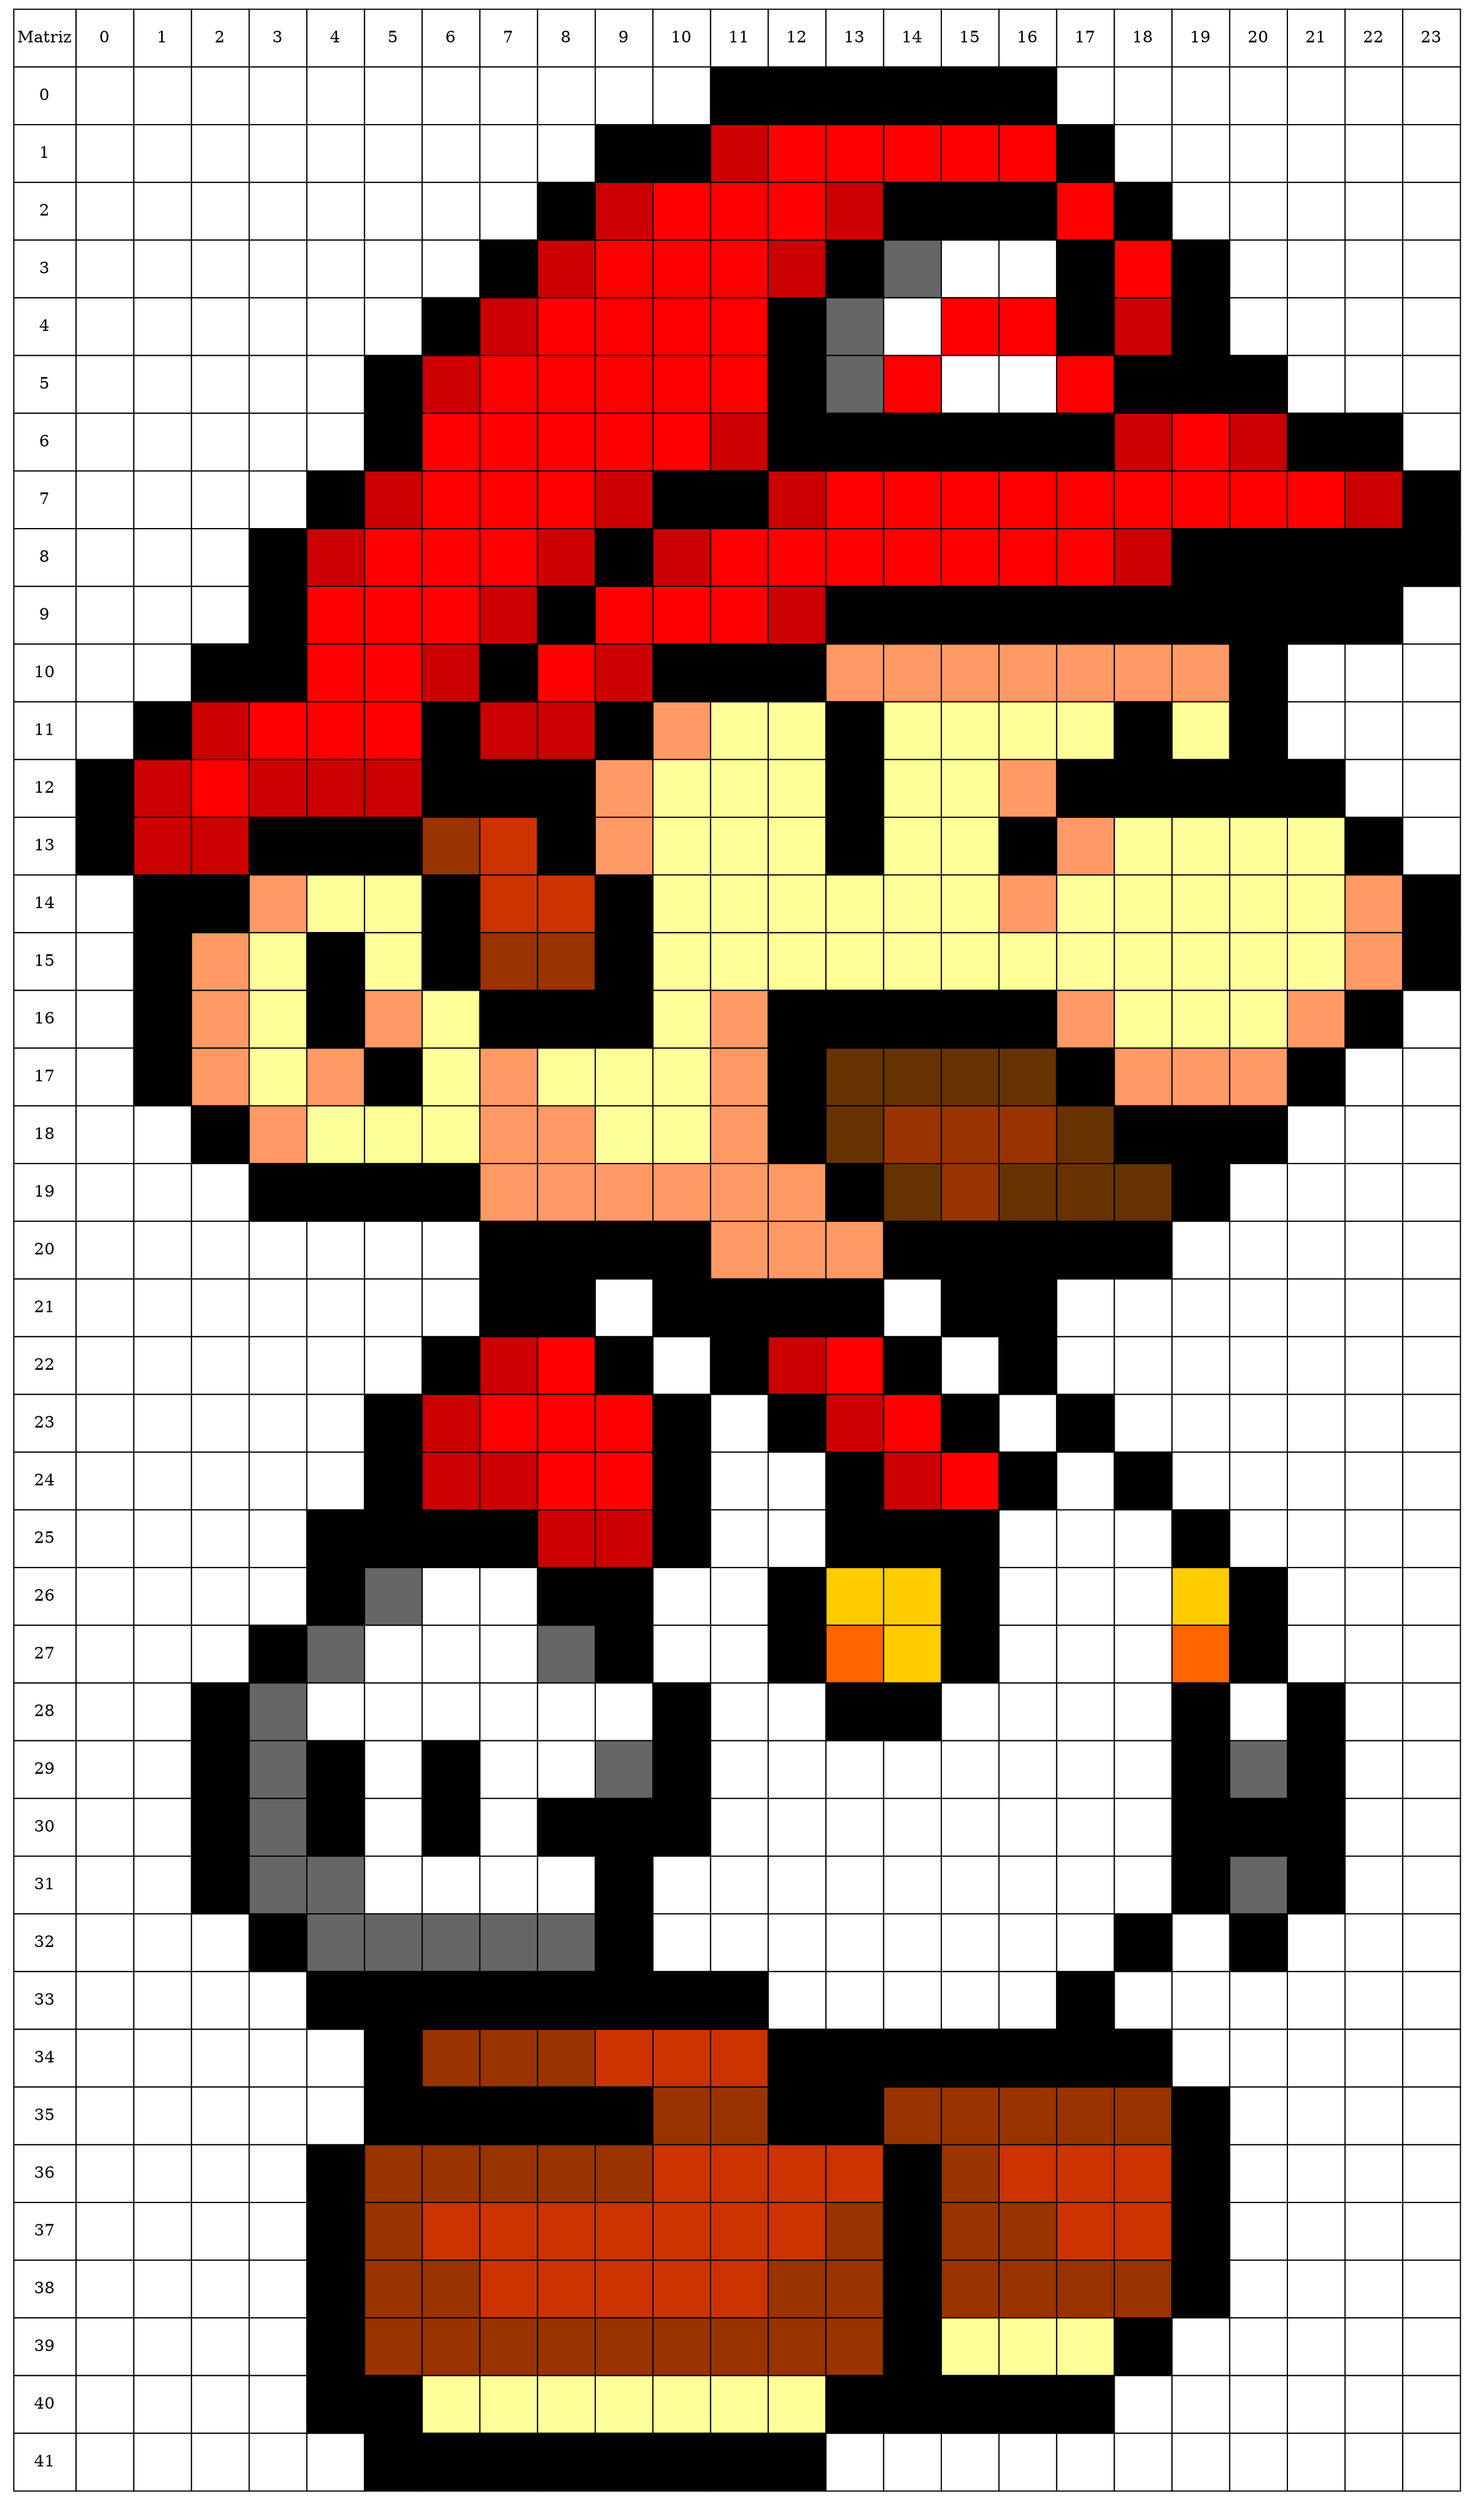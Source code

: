 digraph Lienzo{
 tabla[
 shape=plaintext
 label=<
 <table border='0' cellborder='1' cellspacing='0' color='black'>
   <tr>
       <td width="50" height="50" bgcolor="#FFFFFF">Matriz</td>
        <td width="50" height="50" bgcolor="#FFFFFF">0</td>
        <td width="50" height="50" bgcolor="#FFFFFF">1</td>
        <td width="50" height="50" bgcolor="#FFFFFF">2</td>
        <td width="50" height="50" bgcolor="#FFFFFF">3</td>
        <td width="50" height="50" bgcolor="#FFFFFF">4</td>
        <td width="50" height="50" bgcolor="#FFFFFF">5</td>
        <td width="50" height="50" bgcolor="#FFFFFF">6</td>
        <td width="50" height="50" bgcolor="#FFFFFF">7</td>
        <td width="50" height="50" bgcolor="#FFFFFF">8</td>
        <td width="50" height="50" bgcolor="#FFFFFF">9</td>
        <td width="50" height="50" bgcolor="#FFFFFF">10</td>
        <td width="50" height="50" bgcolor="#FFFFFF">11</td>
        <td width="50" height="50" bgcolor="#FFFFFF">12</td>
        <td width="50" height="50" bgcolor="#FFFFFF">13</td>
        <td width="50" height="50" bgcolor="#FFFFFF">14</td>
        <td width="50" height="50" bgcolor="#FFFFFF">15</td>
        <td width="50" height="50" bgcolor="#FFFFFF">16</td>
        <td width="50" height="50" bgcolor="#FFFFFF">17</td>
        <td width="50" height="50" bgcolor="#FFFFFF">18</td>
        <td width="50" height="50" bgcolor="#FFFFFF">19</td>
        <td width="50" height="50" bgcolor="#FFFFFF">20</td>
        <td width="50" height="50" bgcolor="#FFFFFF">21</td>
        <td width="50" height="50" bgcolor="#FFFFFF">22</td>
        <td width="50" height="50" bgcolor="#FFFFFF">23</td>
   </tr>
   <tr>
        <td width="50" height="50" bgcolor="#FFFFFF">0</td>
        <td width="50" height="50" bgcolor="#FFFFFF"></td>
        <td width="50" height="50" bgcolor="#FFFFFF"></td>
        <td width="50" height="50" bgcolor="#FFFFFF"></td>
        <td width="50" height="50" bgcolor="#FFFFFF"></td>
        <td width="50" height="50" bgcolor="#FFFFFF"></td>
        <td width="50" height="50" bgcolor="#FFFFFF"></td>
        <td width="50" height="50" bgcolor="#FFFFFF"></td>
        <td width="50" height="50" bgcolor="#FFFFFF"></td>
        <td width="50" height="50" bgcolor="#FFFFFF"></td>
        <td width="50" height="50" bgcolor="#FFFFFF"></td>
        <td width="50" height="50" bgcolor="#FFFFFF"></td>
       <td width="50" height="50" bgcolor="#000000"></td>
       <td width="50" height="50" bgcolor="#000000"></td>
       <td width="50" height="50" bgcolor="#000000"></td>
       <td width="50" height="50" bgcolor="#000000"></td>
       <td width="50" height="50" bgcolor="#000000"></td>
       <td width="50" height="50" bgcolor="#000000"></td>
        <td width="50" height="50" bgcolor="#FFFFFF"></td>
        <td width="50" height="50" bgcolor="#FFFFFF"></td>
        <td width="50" height="50" bgcolor="#FFFFFF"></td>
        <td width="50" height="50" bgcolor="#FFFFFF"></td>
        <td width="50" height="50" bgcolor="#FFFFFF"></td>
        <td width="50" height="50" bgcolor="#FFFFFF"></td>
        <td width="50" height="50" bgcolor="#FFFFFF"></td>
   </tr>
   <tr>
        <td width="50" height="50" bgcolor="#FFFFFF">1</td>
        <td width="50" height="50" bgcolor="#FFFFFF"></td>
        <td width="50" height="50" bgcolor="#FFFFFF"></td>
        <td width="50" height="50" bgcolor="#FFFFFF"></td>
        <td width="50" height="50" bgcolor="#FFFFFF"></td>
        <td width="50" height="50" bgcolor="#FFFFFF"></td>
        <td width="50" height="50" bgcolor="#FFFFFF"></td>
        <td width="50" height="50" bgcolor="#FFFFFF"></td>
        <td width="50" height="50" bgcolor="#FFFFFF"></td>
        <td width="50" height="50" bgcolor="#FFFFFF"></td>
       <td width="50" height="50" bgcolor="#000000"></td>
       <td width="50" height="50" bgcolor="#000000"></td>
       <td width="50" height="50" bgcolor="#CC0000"></td>
       <td width="50" height="50" bgcolor="#FF0000"></td>
       <td width="50" height="50" bgcolor="#FF0000"></td>
       <td width="50" height="50" bgcolor="#FF0000"></td>
       <td width="50" height="50" bgcolor="#FF0000"></td>
       <td width="50" height="50" bgcolor="#FF0000"></td>
       <td width="50" height="50" bgcolor="#000000"></td>
        <td width="50" height="50" bgcolor="#FFFFFF"></td>
        <td width="50" height="50" bgcolor="#FFFFFF"></td>
        <td width="50" height="50" bgcolor="#FFFFFF"></td>
        <td width="50" height="50" bgcolor="#FFFFFF"></td>
        <td width="50" height="50" bgcolor="#FFFFFF"></td>
        <td width="50" height="50" bgcolor="#FFFFFF"></td>
   </tr>
   <tr>
        <td width="50" height="50" bgcolor="#FFFFFF">2</td>
        <td width="50" height="50" bgcolor="#FFFFFF"></td>
        <td width="50" height="50" bgcolor="#FFFFFF"></td>
        <td width="50" height="50" bgcolor="#FFFFFF"></td>
        <td width="50" height="50" bgcolor="#FFFFFF"></td>
        <td width="50" height="50" bgcolor="#FFFFFF"></td>
        <td width="50" height="50" bgcolor="#FFFFFF"></td>
        <td width="50" height="50" bgcolor="#FFFFFF"></td>
        <td width="50" height="50" bgcolor="#FFFFFF"></td>
       <td width="50" height="50" bgcolor="#000000"></td>
       <td width="50" height="50" bgcolor="#CC0000"></td>
       <td width="50" height="50" bgcolor="#FF0000"></td>
       <td width="50" height="50" bgcolor="#FF0000"></td>
       <td width="50" height="50" bgcolor="#FF0000"></td>
       <td width="50" height="50" bgcolor="#CC0000"></td>
       <td width="50" height="50" bgcolor="#000000"></td>
       <td width="50" height="50" bgcolor="#000000"></td>
       <td width="50" height="50" bgcolor="#000000"></td>
       <td width="50" height="50" bgcolor="#FF0000"></td>
       <td width="50" height="50" bgcolor="#000000"></td>
        <td width="50" height="50" bgcolor="#FFFFFF"></td>
        <td width="50" height="50" bgcolor="#FFFFFF"></td>
        <td width="50" height="50" bgcolor="#FFFFFF"></td>
        <td width="50" height="50" bgcolor="#FFFFFF"></td>
        <td width="50" height="50" bgcolor="#FFFFFF"></td>
   </tr>
   <tr>
        <td width="50" height="50" bgcolor="#FFFFFF">3</td>
        <td width="50" height="50" bgcolor="#FFFFFF"></td>
        <td width="50" height="50" bgcolor="#FFFFFF"></td>
        <td width="50" height="50" bgcolor="#FFFFFF"></td>
        <td width="50" height="50" bgcolor="#FFFFFF"></td>
        <td width="50" height="50" bgcolor="#FFFFFF"></td>
        <td width="50" height="50" bgcolor="#FFFFFF"></td>
        <td width="50" height="50" bgcolor="#FFFFFF"></td>
       <td width="50" height="50" bgcolor="#000000"></td>
       <td width="50" height="50" bgcolor="#CC0000"></td>
       <td width="50" height="50" bgcolor="#FF0000"></td>
       <td width="50" height="50" bgcolor="#FF0000"></td>
       <td width="50" height="50" bgcolor="#FF0000"></td>
       <td width="50" height="50" bgcolor="#CC0000"></td>
       <td width="50" height="50" bgcolor="#000000"></td>
       <td width="50" height="50" bgcolor="#666666"></td>
        <td width="50" height="50" bgcolor="#FFFFFF"></td>
        <td width="50" height="50" bgcolor="#FFFFFF"></td>
       <td width="50" height="50" bgcolor="#000000"></td>
       <td width="50" height="50" bgcolor="#FF0000"></td>
       <td width="50" height="50" bgcolor="#000000"></td>
        <td width="50" height="50" bgcolor="#FFFFFF"></td>
        <td width="50" height="50" bgcolor="#FFFFFF"></td>
        <td width="50" height="50" bgcolor="#FFFFFF"></td>
        <td width="50" height="50" bgcolor="#FFFFFF"></td>
   </tr>
   <tr>
        <td width="50" height="50" bgcolor="#FFFFFF">4</td>
        <td width="50" height="50" bgcolor="#FFFFFF"></td>
        <td width="50" height="50" bgcolor="#FFFFFF"></td>
        <td width="50" height="50" bgcolor="#FFFFFF"></td>
        <td width="50" height="50" bgcolor="#FFFFFF"></td>
        <td width="50" height="50" bgcolor="#FFFFFF"></td>
        <td width="50" height="50" bgcolor="#FFFFFF"></td>
       <td width="50" height="50" bgcolor="#000000"></td>
       <td width="50" height="50" bgcolor="#CC0000"></td>
       <td width="50" height="50" bgcolor="#FF0000"></td>
       <td width="50" height="50" bgcolor="#FF0000"></td>
       <td width="50" height="50" bgcolor="#FF0000"></td>
       <td width="50" height="50" bgcolor="#FF0000"></td>
       <td width="50" height="50" bgcolor="#000000"></td>
       <td width="50" height="50" bgcolor="#666666"></td>
        <td width="50" height="50" bgcolor="#FFFFFF"></td>
       <td width="50" height="50" bgcolor="#FF0000"></td>
       <td width="50" height="50" bgcolor="#FF0000"></td>
       <td width="50" height="50" bgcolor="#000000"></td>
       <td width="50" height="50" bgcolor="#CC0000"></td>
       <td width="50" height="50" bgcolor="#000000"></td>
        <td width="50" height="50" bgcolor="#FFFFFF"></td>
        <td width="50" height="50" bgcolor="#FFFFFF"></td>
        <td width="50" height="50" bgcolor="#FFFFFF"></td>
        <td width="50" height="50" bgcolor="#FFFFFF"></td>
   </tr>
   <tr>
        <td width="50" height="50" bgcolor="#FFFFFF">5</td>
        <td width="50" height="50" bgcolor="#FFFFFF"></td>
        <td width="50" height="50" bgcolor="#FFFFFF"></td>
        <td width="50" height="50" bgcolor="#FFFFFF"></td>
        <td width="50" height="50" bgcolor="#FFFFFF"></td>
        <td width="50" height="50" bgcolor="#FFFFFF"></td>
       <td width="50" height="50" bgcolor="#000000"></td>
       <td width="50" height="50" bgcolor="#CC0000"></td>
       <td width="50" height="50" bgcolor="#FF0000"></td>
       <td width="50" height="50" bgcolor="#FF0000"></td>
       <td width="50" height="50" bgcolor="#FF0000"></td>
       <td width="50" height="50" bgcolor="#FF0000"></td>
       <td width="50" height="50" bgcolor="#FF0000"></td>
       <td width="50" height="50" bgcolor="#000000"></td>
       <td width="50" height="50" bgcolor="#666666"></td>
       <td width="50" height="50" bgcolor="#FF0000"></td>
        <td width="50" height="50" bgcolor="#FFFFFF"></td>
        <td width="50" height="50" bgcolor="#FFFFFF"></td>
       <td width="50" height="50" bgcolor="#FF0000"></td>
       <td width="50" height="50" bgcolor="#000000"></td>
       <td width="50" height="50" bgcolor="#000000"></td>
       <td width="50" height="50" bgcolor="#000000"></td>
        <td width="50" height="50" bgcolor="#FFFFFF"></td>
        <td width="50" height="50" bgcolor="#FFFFFF"></td>
        <td width="50" height="50" bgcolor="#FFFFFF"></td>
   </tr>
   <tr>
        <td width="50" height="50" bgcolor="#FFFFFF">6</td>
        <td width="50" height="50" bgcolor="#FFFFFF"></td>
        <td width="50" height="50" bgcolor="#FFFFFF"></td>
        <td width="50" height="50" bgcolor="#FFFFFF"></td>
        <td width="50" height="50" bgcolor="#FFFFFF"></td>
        <td width="50" height="50" bgcolor="#FFFFFF"></td>
       <td width="50" height="50" bgcolor="#000000"></td>
       <td width="50" height="50" bgcolor="#FF0000"></td>
       <td width="50" height="50" bgcolor="#FF0000"></td>
       <td width="50" height="50" bgcolor="#FF0000"></td>
       <td width="50" height="50" bgcolor="#FF0000"></td>
       <td width="50" height="50" bgcolor="#FF0000"></td>
       <td width="50" height="50" bgcolor="#CC0000"></td>
       <td width="50" height="50" bgcolor="#000000"></td>
       <td width="50" height="50" bgcolor="#000000"></td>
       <td width="50" height="50" bgcolor="#000000"></td>
       <td width="50" height="50" bgcolor="#000000"></td>
       <td width="50" height="50" bgcolor="#000000"></td>
       <td width="50" height="50" bgcolor="#000000"></td>
       <td width="50" height="50" bgcolor="#CC0000"></td>
       <td width="50" height="50" bgcolor="#FF0000"></td>
       <td width="50" height="50" bgcolor="#CC0000"></td>
       <td width="50" height="50" bgcolor="#000000"></td>
       <td width="50" height="50" bgcolor="#000000"></td>
        <td width="50" height="50" bgcolor="#FFFFFF"></td>
   </tr>
   <tr>
        <td width="50" height="50" bgcolor="#FFFFFF">7</td>
        <td width="50" height="50" bgcolor="#FFFFFF"></td>
        <td width="50" height="50" bgcolor="#FFFFFF"></td>
        <td width="50" height="50" bgcolor="#FFFFFF"></td>
        <td width="50" height="50" bgcolor="#FFFFFF"></td>
       <td width="50" height="50" bgcolor="#000000"></td>
       <td width="50" height="50" bgcolor="#CC0000"></td>
       <td width="50" height="50" bgcolor="#FF0000"></td>
       <td width="50" height="50" bgcolor="#FF0000"></td>
       <td width="50" height="50" bgcolor="#FF0000"></td>
       <td width="50" height="50" bgcolor="#CC0000"></td>
       <td width="50" height="50" bgcolor="#000000"></td>
       <td width="50" height="50" bgcolor="#000000"></td>
       <td width="50" height="50" bgcolor="#CC0000"></td>
       <td width="50" height="50" bgcolor="#FF0000"></td>
       <td width="50" height="50" bgcolor="#FF0000"></td>
       <td width="50" height="50" bgcolor="#FF0000"></td>
       <td width="50" height="50" bgcolor="#FF0000"></td>
       <td width="50" height="50" bgcolor="#FF0000"></td>
       <td width="50" height="50" bgcolor="#FF0000"></td>
       <td width="50" height="50" bgcolor="#FF0000"></td>
       <td width="50" height="50" bgcolor="#FF0000"></td>
       <td width="50" height="50" bgcolor="#FF0000"></td>
       <td width="50" height="50" bgcolor="#CC0000"></td>
       <td width="50" height="50" bgcolor="#000000"></td>
   </tr>
   <tr>
        <td width="50" height="50" bgcolor="#FFFFFF">8</td>
        <td width="50" height="50" bgcolor="#FFFFFF"></td>
        <td width="50" height="50" bgcolor="#FFFFFF"></td>
        <td width="50" height="50" bgcolor="#FFFFFF"></td>
       <td width="50" height="50" bgcolor="#000000"></td>
       <td width="50" height="50" bgcolor="#CC0000"></td>
       <td width="50" height="50" bgcolor="#FF0000"></td>
       <td width="50" height="50" bgcolor="#FF0000"></td>
       <td width="50" height="50" bgcolor="#FF0000"></td>
       <td width="50" height="50" bgcolor="#CC0000"></td>
       <td width="50" height="50" bgcolor="#000000"></td>
       <td width="50" height="50" bgcolor="#CC0000"></td>
       <td width="50" height="50" bgcolor="#FF0000"></td>
       <td width="50" height="50" bgcolor="#FF0000"></td>
       <td width="50" height="50" bgcolor="#FF0000"></td>
       <td width="50" height="50" bgcolor="#FF0000"></td>
       <td width="50" height="50" bgcolor="#FF0000"></td>
       <td width="50" height="50" bgcolor="#FF0000"></td>
       <td width="50" height="50" bgcolor="#FF0000"></td>
       <td width="50" height="50" bgcolor="#CC0000"></td>
       <td width="50" height="50" bgcolor="#000000"></td>
       <td width="50" height="50" bgcolor="#000000"></td>
       <td width="50" height="50" bgcolor="#000000"></td>
       <td width="50" height="50" bgcolor="#000000"></td>
       <td width="50" height="50" bgcolor="#000000"></td>
   </tr>
   <tr>
        <td width="50" height="50" bgcolor="#FFFFFF">9</td>
        <td width="50" height="50" bgcolor="#FFFFFF"></td>
        <td width="50" height="50" bgcolor="#FFFFFF"></td>
        <td width="50" height="50" bgcolor="#FFFFFF"></td>
       <td width="50" height="50" bgcolor="#000000"></td>
       <td width="50" height="50" bgcolor="#FF0000"></td>
       <td width="50" height="50" bgcolor="#FF0000"></td>
       <td width="50" height="50" bgcolor="#FF0000"></td>
       <td width="50" height="50" bgcolor="#CC0000"></td>
       <td width="50" height="50" bgcolor="#000000"></td>
       <td width="50" height="50" bgcolor="#FF0000"></td>
       <td width="50" height="50" bgcolor="#FF0000"></td>
       <td width="50" height="50" bgcolor="#FF0000"></td>
       <td width="50" height="50" bgcolor="#CC0000"></td>
       <td width="50" height="50" bgcolor="#000000"></td>
       <td width="50" height="50" bgcolor="#000000"></td>
       <td width="50" height="50" bgcolor="#000000"></td>
       <td width="50" height="50" bgcolor="#000000"></td>
       <td width="50" height="50" bgcolor="#000000"></td>
       <td width="50" height="50" bgcolor="#000000"></td>
       <td width="50" height="50" bgcolor="#000000"></td>
       <td width="50" height="50" bgcolor="#000000"></td>
       <td width="50" height="50" bgcolor="#000000"></td>
       <td width="50" height="50" bgcolor="#000000"></td>
        <td width="50" height="50" bgcolor="#FFFFFF"></td>
   </tr>
   <tr>
        <td width="50" height="50" bgcolor="#FFFFFF">10</td>
        <td width="50" height="50" bgcolor="#FFFFFF"></td>
        <td width="50" height="50" bgcolor="#FFFFFF"></td>
       <td width="50" height="50" bgcolor="#000000"></td>
       <td width="50" height="50" bgcolor="#000000"></td>
       <td width="50" height="50" bgcolor="#FF0000"></td>
       <td width="50" height="50" bgcolor="#FF0000"></td>
       <td width="50" height="50" bgcolor="#CC0000"></td>
       <td width="50" height="50" bgcolor="#000000"></td>
       <td width="50" height="50" bgcolor="#FF0000"></td>
       <td width="50" height="50" bgcolor="#CC0000"></td>
       <td width="50" height="50" bgcolor="#000000"></td>
       <td width="50" height="50" bgcolor="#000000"></td>
       <td width="50" height="50" bgcolor="#000000"></td>
       <td width="50" height="50" bgcolor="#FF9966"></td>
       <td width="50" height="50" bgcolor="#FF9966"></td>
       <td width="50" height="50" bgcolor="#FF9966"></td>
       <td width="50" height="50" bgcolor="#FF9966"></td>
       <td width="50" height="50" bgcolor="#FF9966"></td>
       <td width="50" height="50" bgcolor="#FF9966"></td>
       <td width="50" height="50" bgcolor="#FF9966"></td>
       <td width="50" height="50" bgcolor="#000000"></td>
        <td width="50" height="50" bgcolor="#FFFFFF"></td>
        <td width="50" height="50" bgcolor="#FFFFFF"></td>
        <td width="50" height="50" bgcolor="#FFFFFF"></td>
   </tr>
   <tr>
        <td width="50" height="50" bgcolor="#FFFFFF">11</td>
        <td width="50" height="50" bgcolor="#FFFFFF"></td>
       <td width="50" height="50" bgcolor="#000000"></td>
       <td width="50" height="50" bgcolor="#CC0000"></td>
       <td width="50" height="50" bgcolor="#FF0000"></td>
       <td width="50" height="50" bgcolor="#FF0000"></td>
       <td width="50" height="50" bgcolor="#FF0000"></td>
       <td width="50" height="50" bgcolor="#000000"></td>
       <td width="50" height="50" bgcolor="#CC0000"></td>
       <td width="50" height="50" bgcolor="#CC0000"></td>
       <td width="50" height="50" bgcolor="#000000"></td>
       <td width="50" height="50" bgcolor="#FF9966"></td>
       <td width="50" height="50" bgcolor="#FFFF99"></td>
       <td width="50" height="50" bgcolor="#FFFF99"></td>
       <td width="50" height="50" bgcolor="#000000"></td>
       <td width="50" height="50" bgcolor="#FFFF99"></td>
       <td width="50" height="50" bgcolor="#FFFF99"></td>
       <td width="50" height="50" bgcolor="#FFFF99"></td>
       <td width="50" height="50" bgcolor="#FFFF99"></td>
       <td width="50" height="50" bgcolor="#000000"></td>
       <td width="50" height="50" bgcolor="#FFFF99"></td>
       <td width="50" height="50" bgcolor="#000000"></td>
        <td width="50" height="50" bgcolor="#FFFFFF"></td>
        <td width="50" height="50" bgcolor="#FFFFFF"></td>
        <td width="50" height="50" bgcolor="#FFFFFF"></td>
   </tr>
   <tr>
        <td width="50" height="50" bgcolor="#FFFFFF">12</td>
       <td width="50" height="50" bgcolor="#000000"></td>
       <td width="50" height="50" bgcolor="#CC0000"></td>
       <td width="50" height="50" bgcolor="#FF0000"></td>
       <td width="50" height="50" bgcolor="#CC0000"></td>
       <td width="50" height="50" bgcolor="#CC0000"></td>
       <td width="50" height="50" bgcolor="#CC0000"></td>
       <td width="50" height="50" bgcolor="#000000"></td>
       <td width="50" height="50" bgcolor="#000000"></td>
       <td width="50" height="50" bgcolor="#000000"></td>
       <td width="50" height="50" bgcolor="#FF9966"></td>
       <td width="50" height="50" bgcolor="#FFFF99"></td>
       <td width="50" height="50" bgcolor="#FFFF99"></td>
       <td width="50" height="50" bgcolor="#FFFF99"></td>
       <td width="50" height="50" bgcolor="#000000"></td>
       <td width="50" height="50" bgcolor="#FFFF99"></td>
       <td width="50" height="50" bgcolor="#FFFF99"></td>
       <td width="50" height="50" bgcolor="#FF9966"></td>
       <td width="50" height="50" bgcolor="#000000"></td>
       <td width="50" height="50" bgcolor="#000000"></td>
       <td width="50" height="50" bgcolor="#000000"></td>
       <td width="50" height="50" bgcolor="#000000"></td>
       <td width="50" height="50" bgcolor="#000000"></td>
        <td width="50" height="50" bgcolor="#FFFFFF"></td>
        <td width="50" height="50" bgcolor="#FFFFFF"></td>
   </tr>
   <tr>
        <td width="50" height="50" bgcolor="#FFFFFF">13</td>
       <td width="50" height="50" bgcolor="#000000"></td>
       <td width="50" height="50" bgcolor="#CC0000"></td>
       <td width="50" height="50" bgcolor="#CC0000"></td>
       <td width="50" height="50" bgcolor="#000000"></td>
       <td width="50" height="50" bgcolor="#000000"></td>
       <td width="50" height="50" bgcolor="#000000"></td>
       <td width="50" height="50" bgcolor="#993300"></td>
       <td width="50" height="50" bgcolor="#CC3300"></td>
       <td width="50" height="50" bgcolor="#000000"></td>
       <td width="50" height="50" bgcolor="#FF9966"></td>
       <td width="50" height="50" bgcolor="#FFFF99"></td>
       <td width="50" height="50" bgcolor="#FFFF99"></td>
       <td width="50" height="50" bgcolor="#FFFF99"></td>
       <td width="50" height="50" bgcolor="#000000"></td>
       <td width="50" height="50" bgcolor="#FFFF99"></td>
       <td width="50" height="50" bgcolor="#FFFF99"></td>
       <td width="50" height="50" bgcolor="#000000"></td>
       <td width="50" height="50" bgcolor="#FF9966"></td>
       <td width="50" height="50" bgcolor="#FFFF99"></td>
       <td width="50" height="50" bgcolor="#FFFF99"></td>
       <td width="50" height="50" bgcolor="#FFFF99"></td>
       <td width="50" height="50" bgcolor="#FFFF99"></td>
       <td width="50" height="50" bgcolor="#000000"></td>
        <td width="50" height="50" bgcolor="#FFFFFF"></td>
   </tr>
   <tr>
        <td width="50" height="50" bgcolor="#FFFFFF">14</td>
        <td width="50" height="50" bgcolor="#FFFFFF"></td>
       <td width="50" height="50" bgcolor="#000000"></td>
       <td width="50" height="50" bgcolor="#000000"></td>
       <td width="50" height="50" bgcolor="#FF9966"></td>
       <td width="50" height="50" bgcolor="#FFFF99"></td>
       <td width="50" height="50" bgcolor="#FFFF99"></td>
       <td width="50" height="50" bgcolor="#000000"></td>
       <td width="50" height="50" bgcolor="#CC3300"></td>
       <td width="50" height="50" bgcolor="#CC3300"></td>
       <td width="50" height="50" bgcolor="#000000"></td>
       <td width="50" height="50" bgcolor="#FFFF99"></td>
       <td width="50" height="50" bgcolor="#FFFF99"></td>
       <td width="50" height="50" bgcolor="#FFFF99"></td>
       <td width="50" height="50" bgcolor="#FFFF99"></td>
       <td width="50" height="50" bgcolor="#FFFF99"></td>
       <td width="50" height="50" bgcolor="#FFFF99"></td>
       <td width="50" height="50" bgcolor="#FF9966"></td>
       <td width="50" height="50" bgcolor="#FFFF99"></td>
       <td width="50" height="50" bgcolor="#FFFF99"></td>
       <td width="50" height="50" bgcolor="#FFFF99"></td>
       <td width="50" height="50" bgcolor="#FFFF99"></td>
       <td width="50" height="50" bgcolor="#FFFF99"></td>
       <td width="50" height="50" bgcolor="#FF9966"></td>
       <td width="50" height="50" bgcolor="#000000"></td>
   </tr>
   <tr>
        <td width="50" height="50" bgcolor="#FFFFFF">15</td>
        <td width="50" height="50" bgcolor="#FFFFFF"></td>
       <td width="50" height="50" bgcolor="#000000"></td>
       <td width="50" height="50" bgcolor="#FF9966"></td>
       <td width="50" height="50" bgcolor="#FFFF99"></td>
       <td width="50" height="50" bgcolor="#000000"></td>
       <td width="50" height="50" bgcolor="#FFFF99"></td>
       <td width="50" height="50" bgcolor="#000000"></td>
       <td width="50" height="50" bgcolor="#993300"></td>
       <td width="50" height="50" bgcolor="#993300"></td>
       <td width="50" height="50" bgcolor="#000000"></td>
       <td width="50" height="50" bgcolor="#FFFF99"></td>
       <td width="50" height="50" bgcolor="#FFFF99"></td>
       <td width="50" height="50" bgcolor="#FFFF99"></td>
       <td width="50" height="50" bgcolor="#FFFF99"></td>
       <td width="50" height="50" bgcolor="#FFFF99"></td>
       <td width="50" height="50" bgcolor="#FFFF99"></td>
       <td width="50" height="50" bgcolor="#FFFF99"></td>
       <td width="50" height="50" bgcolor="#FFFF99"></td>
       <td width="50" height="50" bgcolor="#FFFF99"></td>
       <td width="50" height="50" bgcolor="#FFFF99"></td>
       <td width="50" height="50" bgcolor="#FFFF99"></td>
       <td width="50" height="50" bgcolor="#FFFF99"></td>
       <td width="50" height="50" bgcolor="#FF9966"></td>
       <td width="50" height="50" bgcolor="#000000"></td>
   </tr>
   <tr>
        <td width="50" height="50" bgcolor="#FFFFFF">16</td>
        <td width="50" height="50" bgcolor="#FFFFFF"></td>
       <td width="50" height="50" bgcolor="#000000"></td>
       <td width="50" height="50" bgcolor="#FF9966"></td>
       <td width="50" height="50" bgcolor="#FFFF99"></td>
       <td width="50" height="50" bgcolor="#000000"></td>
       <td width="50" height="50" bgcolor="#FF9966"></td>
       <td width="50" height="50" bgcolor="#FFFF99"></td>
       <td width="50" height="50" bgcolor="#000000"></td>
       <td width="50" height="50" bgcolor="#000000"></td>
       <td width="50" height="50" bgcolor="#000000"></td>
       <td width="50" height="50" bgcolor="#FFFF99"></td>
       <td width="50" height="50" bgcolor="#FF9966"></td>
       <td width="50" height="50" bgcolor="#000000"></td>
       <td width="50" height="50" bgcolor="#000000"></td>
       <td width="50" height="50" bgcolor="#000000"></td>
       <td width="50" height="50" bgcolor="#000000"></td>
       <td width="50" height="50" bgcolor="#000000"></td>
       <td width="50" height="50" bgcolor="#FF9966"></td>
       <td width="50" height="50" bgcolor="#FFFF99"></td>
       <td width="50" height="50" bgcolor="#FFFF99"></td>
       <td width="50" height="50" bgcolor="#FFFF99"></td>
       <td width="50" height="50" bgcolor="#FF9966"></td>
       <td width="50" height="50" bgcolor="#000000"></td>
        <td width="50" height="50" bgcolor="#FFFFFF"></td>
   </tr>
   <tr>
        <td width="50" height="50" bgcolor="#FFFFFF">17</td>
        <td width="50" height="50" bgcolor="#FFFFFF"></td>
       <td width="50" height="50" bgcolor="#000000"></td>
       <td width="50" height="50" bgcolor="#FF9966"></td>
       <td width="50" height="50" bgcolor="#FFFF99"></td>
       <td width="50" height="50" bgcolor="#FF9966"></td>
       <td width="50" height="50" bgcolor="#000000"></td>
       <td width="50" height="50" bgcolor="#FFFF99"></td>
       <td width="50" height="50" bgcolor="#FF9966"></td>
       <td width="50" height="50" bgcolor="#FFFF99"></td>
       <td width="50" height="50" bgcolor="#FFFF99"></td>
       <td width="50" height="50" bgcolor="#FFFF99"></td>
       <td width="50" height="50" bgcolor="#FF9966"></td>
       <td width="50" height="50" bgcolor="#000000"></td>
       <td width="50" height="50" bgcolor="#663300"></td>
       <td width="50" height="50" bgcolor="#663300"></td>
       <td width="50" height="50" bgcolor="#663300"></td>
       <td width="50" height="50" bgcolor="#663300"></td>
       <td width="50" height="50" bgcolor="#000000"></td>
       <td width="50" height="50" bgcolor="#FF9966"></td>
       <td width="50" height="50" bgcolor="#FF9966"></td>
       <td width="50" height="50" bgcolor="#FF9966"></td>
       <td width="50" height="50" bgcolor="#000000"></td>
        <td width="50" height="50" bgcolor="#FFFFFF"></td>
        <td width="50" height="50" bgcolor="#FFFFFF"></td>
   </tr>
   <tr>
        <td width="50" height="50" bgcolor="#FFFFFF">18</td>
        <td width="50" height="50" bgcolor="#FFFFFF"></td>
        <td width="50" height="50" bgcolor="#FFFFFF"></td>
       <td width="50" height="50" bgcolor="#000000"></td>
       <td width="50" height="50" bgcolor="#FF9966"></td>
       <td width="50" height="50" bgcolor="#FFFF99"></td>
       <td width="50" height="50" bgcolor="#FFFF99"></td>
       <td width="50" height="50" bgcolor="#FFFF99"></td>
       <td width="50" height="50" bgcolor="#FF9966"></td>
       <td width="50" height="50" bgcolor="#FF9966"></td>
       <td width="50" height="50" bgcolor="#FFFF99"></td>
       <td width="50" height="50" bgcolor="#FFFF99"></td>
       <td width="50" height="50" bgcolor="#FF9966"></td>
       <td width="50" height="50" bgcolor="#000000"></td>
       <td width="50" height="50" bgcolor="#663300"></td>
       <td width="50" height="50" bgcolor="#993300"></td>
       <td width="50" height="50" bgcolor="#993300"></td>
       <td width="50" height="50" bgcolor="#993300"></td>
       <td width="50" height="50" bgcolor="#663300"></td>
       <td width="50" height="50" bgcolor="#000000"></td>
       <td width="50" height="50" bgcolor="#000000"></td>
       <td width="50" height="50" bgcolor="#000000"></td>
        <td width="50" height="50" bgcolor="#FFFFFF"></td>
        <td width="50" height="50" bgcolor="#FFFFFF"></td>
        <td width="50" height="50" bgcolor="#FFFFFF"></td>
   </tr>
   <tr>
        <td width="50" height="50" bgcolor="#FFFFFF">19</td>
        <td width="50" height="50" bgcolor="#FFFFFF"></td>
        <td width="50" height="50" bgcolor="#FFFFFF"></td>
        <td width="50" height="50" bgcolor="#FFFFFF"></td>
       <td width="50" height="50" bgcolor="#000000"></td>
       <td width="50" height="50" bgcolor="#000000"></td>
       <td width="50" height="50" bgcolor="#000000"></td>
       <td width="50" height="50" bgcolor="#000000"></td>
       <td width="50" height="50" bgcolor="#FF9966"></td>
       <td width="50" height="50" bgcolor="#FF9966"></td>
       <td width="50" height="50" bgcolor="#FF9966"></td>
       <td width="50" height="50" bgcolor="#FF9966"></td>
       <td width="50" height="50" bgcolor="#FF9966"></td>
       <td width="50" height="50" bgcolor="#FF9966"></td>
       <td width="50" height="50" bgcolor="#000000"></td>
       <td width="50" height="50" bgcolor="#663300"></td>
       <td width="50" height="50" bgcolor="#993300"></td>
       <td width="50" height="50" bgcolor="#663300"></td>
       <td width="50" height="50" bgcolor="#663300"></td>
       <td width="50" height="50" bgcolor="#663300"></td>
       <td width="50" height="50" bgcolor="#000000"></td>
        <td width="50" height="50" bgcolor="#FFFFFF"></td>
        <td width="50" height="50" bgcolor="#FFFFFF"></td>
        <td width="50" height="50" bgcolor="#FFFFFF"></td>
        <td width="50" height="50" bgcolor="#FFFFFF"></td>
   </tr>
   <tr>
        <td width="50" height="50" bgcolor="#FFFFFF">20</td>
        <td width="50" height="50" bgcolor="#FFFFFF"></td>
        <td width="50" height="50" bgcolor="#FFFFFF"></td>
        <td width="50" height="50" bgcolor="#FFFFFF"></td>
        <td width="50" height="50" bgcolor="#FFFFFF"></td>
        <td width="50" height="50" bgcolor="#FFFFFF"></td>
        <td width="50" height="50" bgcolor="#FFFFFF"></td>
        <td width="50" height="50" bgcolor="#FFFFFF"></td>
       <td width="50" height="50" bgcolor="#000000"></td>
       <td width="50" height="50" bgcolor="#000000"></td>
       <td width="50" height="50" bgcolor="#000000"></td>
       <td width="50" height="50" bgcolor="#000000"></td>
       <td width="50" height="50" bgcolor="#FF9966"></td>
       <td width="50" height="50" bgcolor="#FF9966"></td>
       <td width="50" height="50" bgcolor="#FF9966"></td>
       <td width="50" height="50" bgcolor="#000000"></td>
       <td width="50" height="50" bgcolor="#000000"></td>
       <td width="50" height="50" bgcolor="#000000"></td>
       <td width="50" height="50" bgcolor="#000000"></td>
       <td width="50" height="50" bgcolor="#000000"></td>
        <td width="50" height="50" bgcolor="#FFFFFF"></td>
        <td width="50" height="50" bgcolor="#FFFFFF"></td>
        <td width="50" height="50" bgcolor="#FFFFFF"></td>
        <td width="50" height="50" bgcolor="#FFFFFF"></td>
        <td width="50" height="50" bgcolor="#FFFFFF"></td>
   </tr>
   <tr>
        <td width="50" height="50" bgcolor="#FFFFFF">21</td>
        <td width="50" height="50" bgcolor="#FFFFFF"></td>
        <td width="50" height="50" bgcolor="#FFFFFF"></td>
        <td width="50" height="50" bgcolor="#FFFFFF"></td>
        <td width="50" height="50" bgcolor="#FFFFFF"></td>
        <td width="50" height="50" bgcolor="#FFFFFF"></td>
        <td width="50" height="50" bgcolor="#FFFFFF"></td>
        <td width="50" height="50" bgcolor="#FFFFFF"></td>
       <td width="50" height="50" bgcolor="#000000"></td>
       <td width="50" height="50" bgcolor="#000000"></td>
        <td width="50" height="50" bgcolor="#FFFFFF"></td>
       <td width="50" height="50" bgcolor="#000000"></td>
       <td width="50" height="50" bgcolor="#000000"></td>
       <td width="50" height="50" bgcolor="#000000"></td>
       <td width="50" height="50" bgcolor="#000000"></td>
        <td width="50" height="50" bgcolor="#FFFFFF"></td>
       <td width="50" height="50" bgcolor="#000000"></td>
       <td width="50" height="50" bgcolor="#000000"></td>
        <td width="50" height="50" bgcolor="#FFFFFF"></td>
        <td width="50" height="50" bgcolor="#FFFFFF"></td>
        <td width="50" height="50" bgcolor="#FFFFFF"></td>
        <td width="50" height="50" bgcolor="#FFFFFF"></td>
        <td width="50" height="50" bgcolor="#FFFFFF"></td>
        <td width="50" height="50" bgcolor="#FFFFFF"></td>
        <td width="50" height="50" bgcolor="#FFFFFF"></td>
   </tr>
   <tr>
        <td width="50" height="50" bgcolor="#FFFFFF">22</td>
        <td width="50" height="50" bgcolor="#FFFFFF"></td>
        <td width="50" height="50" bgcolor="#FFFFFF"></td>
        <td width="50" height="50" bgcolor="#FFFFFF"></td>
        <td width="50" height="50" bgcolor="#FFFFFF"></td>
        <td width="50" height="50" bgcolor="#FFFFFF"></td>
        <td width="50" height="50" bgcolor="#FFFFFF"></td>
       <td width="50" height="50" bgcolor="#000000"></td>
       <td width="50" height="50" bgcolor="#CC0000"></td>
       <td width="50" height="50" bgcolor="#FF0000"></td>
       <td width="50" height="50" bgcolor="#000000"></td>
        <td width="50" height="50" bgcolor="#FFFFFF"></td>
       <td width="50" height="50" bgcolor="#000000"></td>
       <td width="50" height="50" bgcolor="#CC0000"></td>
       <td width="50" height="50" bgcolor="#FF0000"></td>
       <td width="50" height="50" bgcolor="#000000"></td>
        <td width="50" height="50" bgcolor="#FFFFFF"></td>
       <td width="50" height="50" bgcolor="#000000"></td>
        <td width="50" height="50" bgcolor="#FFFFFF"></td>
        <td width="50" height="50" bgcolor="#FFFFFF"></td>
        <td width="50" height="50" bgcolor="#FFFFFF"></td>
        <td width="50" height="50" bgcolor="#FFFFFF"></td>
        <td width="50" height="50" bgcolor="#FFFFFF"></td>
        <td width="50" height="50" bgcolor="#FFFFFF"></td>
        <td width="50" height="50" bgcolor="#FFFFFF"></td>
   </tr>
   <tr>
        <td width="50" height="50" bgcolor="#FFFFFF">23</td>
        <td width="50" height="50" bgcolor="#FFFFFF"></td>
        <td width="50" height="50" bgcolor="#FFFFFF"></td>
        <td width="50" height="50" bgcolor="#FFFFFF"></td>
        <td width="50" height="50" bgcolor="#FFFFFF"></td>
        <td width="50" height="50" bgcolor="#FFFFFF"></td>
       <td width="50" height="50" bgcolor="#000000"></td>
       <td width="50" height="50" bgcolor="#CC0000"></td>
       <td width="50" height="50" bgcolor="#FF0000"></td>
       <td width="50" height="50" bgcolor="#FF0000"></td>
       <td width="50" height="50" bgcolor="#FF0000"></td>
       <td width="50" height="50" bgcolor="#000000"></td>
        <td width="50" height="50" bgcolor="#FFFFFF"></td>
       <td width="50" height="50" bgcolor="#000000"></td>
       <td width="50" height="50" bgcolor="#CC0000"></td>
       <td width="50" height="50" bgcolor="#FF0000"></td>
       <td width="50" height="50" bgcolor="#000000"></td>
        <td width="50" height="50" bgcolor="#FFFFFF"></td>
       <td width="50" height="50" bgcolor="#000000"></td>
        <td width="50" height="50" bgcolor="#FFFFFF"></td>
        <td width="50" height="50" bgcolor="#FFFFFF"></td>
        <td width="50" height="50" bgcolor="#FFFFFF"></td>
        <td width="50" height="50" bgcolor="#FFFFFF"></td>
        <td width="50" height="50" bgcolor="#FFFFFF"></td>
        <td width="50" height="50" bgcolor="#FFFFFF"></td>
   </tr>
   <tr>
        <td width="50" height="50" bgcolor="#FFFFFF">24</td>
        <td width="50" height="50" bgcolor="#FFFFFF"></td>
        <td width="50" height="50" bgcolor="#FFFFFF"></td>
        <td width="50" height="50" bgcolor="#FFFFFF"></td>
        <td width="50" height="50" bgcolor="#FFFFFF"></td>
        <td width="50" height="50" bgcolor="#FFFFFF"></td>
       <td width="50" height="50" bgcolor="#000000"></td>
       <td width="50" height="50" bgcolor="#CC0000"></td>
       <td width="50" height="50" bgcolor="#CC0000"></td>
       <td width="50" height="50" bgcolor="#FF0000"></td>
       <td width="50" height="50" bgcolor="#FF0000"></td>
       <td width="50" height="50" bgcolor="#000000"></td>
        <td width="50" height="50" bgcolor="#FFFFFF"></td>
        <td width="50" height="50" bgcolor="#FFFFFF"></td>
       <td width="50" height="50" bgcolor="#000000"></td>
       <td width="50" height="50" bgcolor="#CC0000"></td>
       <td width="50" height="50" bgcolor="#FF0000"></td>
       <td width="50" height="50" bgcolor="#000000"></td>
        <td width="50" height="50" bgcolor="#FFFFFF"></td>
       <td width="50" height="50" bgcolor="#000000"></td>
        <td width="50" height="50" bgcolor="#FFFFFF"></td>
        <td width="50" height="50" bgcolor="#FFFFFF"></td>
        <td width="50" height="50" bgcolor="#FFFFFF"></td>
        <td width="50" height="50" bgcolor="#FFFFFF"></td>
        <td width="50" height="50" bgcolor="#FFFFFF"></td>
   </tr>
   <tr>
        <td width="50" height="50" bgcolor="#FFFFFF">25</td>
        <td width="50" height="50" bgcolor="#FFFFFF"></td>
        <td width="50" height="50" bgcolor="#FFFFFF"></td>
        <td width="50" height="50" bgcolor="#FFFFFF"></td>
        <td width="50" height="50" bgcolor="#FFFFFF"></td>
       <td width="50" height="50" bgcolor="#000000"></td>
       <td width="50" height="50" bgcolor="#000000"></td>
       <td width="50" height="50" bgcolor="#000000"></td>
       <td width="50" height="50" bgcolor="#000000"></td>
       <td width="50" height="50" bgcolor="#CC0000"></td>
       <td width="50" height="50" bgcolor="#CC0000"></td>
       <td width="50" height="50" bgcolor="#000000"></td>
        <td width="50" height="50" bgcolor="#FFFFFF"></td>
        <td width="50" height="50" bgcolor="#FFFFFF"></td>
       <td width="50" height="50" bgcolor="#000000"></td>
       <td width="50" height="50" bgcolor="#000000"></td>
       <td width="50" height="50" bgcolor="#000000"></td>
        <td width="50" height="50" bgcolor="#FFFFFF"></td>
        <td width="50" height="50" bgcolor="#FFFFFF"></td>
        <td width="50" height="50" bgcolor="#FFFFFF"></td>
       <td width="50" height="50" bgcolor="#000000"></td>
        <td width="50" height="50" bgcolor="#FFFFFF"></td>
        <td width="50" height="50" bgcolor="#FFFFFF"></td>
        <td width="50" height="50" bgcolor="#FFFFFF"></td>
        <td width="50" height="50" bgcolor="#FFFFFF"></td>
   </tr>
   <tr>
        <td width="50" height="50" bgcolor="#FFFFFF">26</td>
        <td width="50" height="50" bgcolor="#FFFFFF"></td>
        <td width="50" height="50" bgcolor="#FFFFFF"></td>
        <td width="50" height="50" bgcolor="#FFFFFF"></td>
        <td width="50" height="50" bgcolor="#FFFFFF"></td>
       <td width="50" height="50" bgcolor="#000000"></td>
       <td width="50" height="50" bgcolor="#666666"></td>
        <td width="50" height="50" bgcolor="#FFFFFF"></td>
        <td width="50" height="50" bgcolor="#FFFFFF"></td>
       <td width="50" height="50" bgcolor="#000000"></td>
       <td width="50" height="50" bgcolor="#000000"></td>
        <td width="50" height="50" bgcolor="#FFFFFF"></td>
        <td width="50" height="50" bgcolor="#FFFFFF"></td>
       <td width="50" height="50" bgcolor="#000000"></td>
       <td width="50" height="50" bgcolor="#FFCC00"></td>
       <td width="50" height="50" bgcolor="#FFCC00"></td>
       <td width="50" height="50" bgcolor="#000000"></td>
        <td width="50" height="50" bgcolor="#FFFFFF"></td>
        <td width="50" height="50" bgcolor="#FFFFFF"></td>
        <td width="50" height="50" bgcolor="#FFFFFF"></td>
       <td width="50" height="50" bgcolor="#FFCC00"></td>
       <td width="50" height="50" bgcolor="#000000"></td>
        <td width="50" height="50" bgcolor="#FFFFFF"></td>
        <td width="50" height="50" bgcolor="#FFFFFF"></td>
        <td width="50" height="50" bgcolor="#FFFFFF"></td>
   </tr>
   <tr>
        <td width="50" height="50" bgcolor="#FFFFFF">27</td>
        <td width="50" height="50" bgcolor="#FFFFFF"></td>
        <td width="50" height="50" bgcolor="#FFFFFF"></td>
        <td width="50" height="50" bgcolor="#FFFFFF"></td>
       <td width="50" height="50" bgcolor="#000000"></td>
       <td width="50" height="50" bgcolor="#666666"></td>
        <td width="50" height="50" bgcolor="#FFFFFF"></td>
        <td width="50" height="50" bgcolor="#FFFFFF"></td>
        <td width="50" height="50" bgcolor="#FFFFFF"></td>
       <td width="50" height="50" bgcolor="#666666"></td>
       <td width="50" height="50" bgcolor="#000000"></td>
        <td width="50" height="50" bgcolor="#FFFFFF"></td>
        <td width="50" height="50" bgcolor="#FFFFFF"></td>
       <td width="50" height="50" bgcolor="#000000"></td>
       <td width="50" height="50" bgcolor="#FF6600"></td>
       <td width="50" height="50" bgcolor="#FFCC00"></td>
       <td width="50" height="50" bgcolor="#000000"></td>
        <td width="50" height="50" bgcolor="#FFFFFF"></td>
        <td width="50" height="50" bgcolor="#FFFFFF"></td>
        <td width="50" height="50" bgcolor="#FFFFFF"></td>
       <td width="50" height="50" bgcolor="#FF6600"></td>
       <td width="50" height="50" bgcolor="#000000"></td>
        <td width="50" height="50" bgcolor="#FFFFFF"></td>
        <td width="50" height="50" bgcolor="#FFFFFF"></td>
        <td width="50" height="50" bgcolor="#FFFFFF"></td>
   </tr>
   <tr>
        <td width="50" height="50" bgcolor="#FFFFFF">28</td>
        <td width="50" height="50" bgcolor="#FFFFFF"></td>
        <td width="50" height="50" bgcolor="#FFFFFF"></td>
       <td width="50" height="50" bgcolor="#000000"></td>
       <td width="50" height="50" bgcolor="#666666"></td>
        <td width="50" height="50" bgcolor="#FFFFFF"></td>
        <td width="50" height="50" bgcolor="#FFFFFF"></td>
        <td width="50" height="50" bgcolor="#FFFFFF"></td>
        <td width="50" height="50" bgcolor="#FFFFFF"></td>
        <td width="50" height="50" bgcolor="#FFFFFF"></td>
        <td width="50" height="50" bgcolor="#FFFFFF"></td>
       <td width="50" height="50" bgcolor="#000000"></td>
        <td width="50" height="50" bgcolor="#FFFFFF"></td>
        <td width="50" height="50" bgcolor="#FFFFFF"></td>
       <td width="50" height="50" bgcolor="#000000"></td>
       <td width="50" height="50" bgcolor="#000000"></td>
        <td width="50" height="50" bgcolor="#FFFFFF"></td>
        <td width="50" height="50" bgcolor="#FFFFFF"></td>
        <td width="50" height="50" bgcolor="#FFFFFF"></td>
        <td width="50" height="50" bgcolor="#FFFFFF"></td>
       <td width="50" height="50" bgcolor="#000000"></td>
        <td width="50" height="50" bgcolor="#FFFFFF"></td>
       <td width="50" height="50" bgcolor="#000000"></td>
        <td width="50" height="50" bgcolor="#FFFFFF"></td>
        <td width="50" height="50" bgcolor="#FFFFFF"></td>
   </tr>
   <tr>
        <td width="50" height="50" bgcolor="#FFFFFF">29</td>
        <td width="50" height="50" bgcolor="#FFFFFF"></td>
        <td width="50" height="50" bgcolor="#FFFFFF"></td>
       <td width="50" height="50" bgcolor="#000000"></td>
       <td width="50" height="50" bgcolor="#666666"></td>
       <td width="50" height="50" bgcolor="#000000"></td>
        <td width="50" height="50" bgcolor="#FFFFFF"></td>
       <td width="50" height="50" bgcolor="#000000"></td>
        <td width="50" height="50" bgcolor="#FFFFFF"></td>
        <td width="50" height="50" bgcolor="#FFFFFF"></td>
       <td width="50" height="50" bgcolor="#666666"></td>
       <td width="50" height="50" bgcolor="#000000"></td>
        <td width="50" height="50" bgcolor="#FFFFFF"></td>
        <td width="50" height="50" bgcolor="#FFFFFF"></td>
        <td width="50" height="50" bgcolor="#FFFFFF"></td>
        <td width="50" height="50" bgcolor="#FFFFFF"></td>
        <td width="50" height="50" bgcolor="#FFFFFF"></td>
        <td width="50" height="50" bgcolor="#FFFFFF"></td>
        <td width="50" height="50" bgcolor="#FFFFFF"></td>
        <td width="50" height="50" bgcolor="#FFFFFF"></td>
       <td width="50" height="50" bgcolor="#000000"></td>
       <td width="50" height="50" bgcolor="#666666"></td>
       <td width="50" height="50" bgcolor="#000000"></td>
        <td width="50" height="50" bgcolor="#FFFFFF"></td>
        <td width="50" height="50" bgcolor="#FFFFFF"></td>
   </tr>
   <tr>
        <td width="50" height="50" bgcolor="#FFFFFF">30</td>
        <td width="50" height="50" bgcolor="#FFFFFF"></td>
        <td width="50" height="50" bgcolor="#FFFFFF"></td>
       <td width="50" height="50" bgcolor="#000000"></td>
       <td width="50" height="50" bgcolor="#666666"></td>
       <td width="50" height="50" bgcolor="#000000"></td>
        <td width="50" height="50" bgcolor="#FFFFFF"></td>
       <td width="50" height="50" bgcolor="#000000"></td>
        <td width="50" height="50" bgcolor="#FFFFFF"></td>
       <td width="50" height="50" bgcolor="#000000"></td>
       <td width="50" height="50" bgcolor="#000000"></td>
       <td width="50" height="50" bgcolor="#000000"></td>
        <td width="50" height="50" bgcolor="#FFFFFF"></td>
        <td width="50" height="50" bgcolor="#FFFFFF"></td>
        <td width="50" height="50" bgcolor="#FFFFFF"></td>
        <td width="50" height="50" bgcolor="#FFFFFF"></td>
        <td width="50" height="50" bgcolor="#FFFFFF"></td>
        <td width="50" height="50" bgcolor="#FFFFFF"></td>
        <td width="50" height="50" bgcolor="#FFFFFF"></td>
        <td width="50" height="50" bgcolor="#FFFFFF"></td>
       <td width="50" height="50" bgcolor="#000000"></td>
       <td width="50" height="50" bgcolor="#000000"></td>
       <td width="50" height="50" bgcolor="#000000"></td>
        <td width="50" height="50" bgcolor="#FFFFFF"></td>
        <td width="50" height="50" bgcolor="#FFFFFF"></td>
   </tr>
   <tr>
        <td width="50" height="50" bgcolor="#FFFFFF">31</td>
        <td width="50" height="50" bgcolor="#FFFFFF"></td>
        <td width="50" height="50" bgcolor="#FFFFFF"></td>
       <td width="50" height="50" bgcolor="#000000"></td>
       <td width="50" height="50" bgcolor="#666666"></td>
       <td width="50" height="50" bgcolor="#666666"></td>
        <td width="50" height="50" bgcolor="#FFFFFF"></td>
        <td width="50" height="50" bgcolor="#FFFFFF"></td>
        <td width="50" height="50" bgcolor="#FFFFFF"></td>
        <td width="50" height="50" bgcolor="#FFFFFF"></td>
       <td width="50" height="50" bgcolor="#000000"></td>
        <td width="50" height="50" bgcolor="#FFFFFF"></td>
        <td width="50" height="50" bgcolor="#FFFFFF"></td>
        <td width="50" height="50" bgcolor="#FFFFFF"></td>
        <td width="50" height="50" bgcolor="#FFFFFF"></td>
        <td width="50" height="50" bgcolor="#FFFFFF"></td>
        <td width="50" height="50" bgcolor="#FFFFFF"></td>
        <td width="50" height="50" bgcolor="#FFFFFF"></td>
        <td width="50" height="50" bgcolor="#FFFFFF"></td>
        <td width="50" height="50" bgcolor="#FFFFFF"></td>
       <td width="50" height="50" bgcolor="#000000"></td>
       <td width="50" height="50" bgcolor="#666666"></td>
       <td width="50" height="50" bgcolor="#000000"></td>
        <td width="50" height="50" bgcolor="#FFFFFF"></td>
        <td width="50" height="50" bgcolor="#FFFFFF"></td>
   </tr>
   <tr>
        <td width="50" height="50" bgcolor="#FFFFFF">32</td>
        <td width="50" height="50" bgcolor="#FFFFFF"></td>
        <td width="50" height="50" bgcolor="#FFFFFF"></td>
        <td width="50" height="50" bgcolor="#FFFFFF"></td>
       <td width="50" height="50" bgcolor="#000000"></td>
       <td width="50" height="50" bgcolor="#666666"></td>
       <td width="50" height="50" bgcolor="#666666"></td>
       <td width="50" height="50" bgcolor="#666666"></td>
       <td width="50" height="50" bgcolor="#666666"></td>
       <td width="50" height="50" bgcolor="#666666"></td>
       <td width="50" height="50" bgcolor="#000000"></td>
        <td width="50" height="50" bgcolor="#FFFFFF"></td>
        <td width="50" height="50" bgcolor="#FFFFFF"></td>
        <td width="50" height="50" bgcolor="#FFFFFF"></td>
        <td width="50" height="50" bgcolor="#FFFFFF"></td>
        <td width="50" height="50" bgcolor="#FFFFFF"></td>
        <td width="50" height="50" bgcolor="#FFFFFF"></td>
        <td width="50" height="50" bgcolor="#FFFFFF"></td>
        <td width="50" height="50" bgcolor="#FFFFFF"></td>
       <td width="50" height="50" bgcolor="#000000"></td>
        <td width="50" height="50" bgcolor="#FFFFFF"></td>
       <td width="50" height="50" bgcolor="#000000"></td>
        <td width="50" height="50" bgcolor="#FFFFFF"></td>
        <td width="50" height="50" bgcolor="#FFFFFF"></td>
        <td width="50" height="50" bgcolor="#FFFFFF"></td>
   </tr>
   <tr>
        <td width="50" height="50" bgcolor="#FFFFFF">33</td>
        <td width="50" height="50" bgcolor="#FFFFFF"></td>
        <td width="50" height="50" bgcolor="#FFFFFF"></td>
        <td width="50" height="50" bgcolor="#FFFFFF"></td>
        <td width="50" height="50" bgcolor="#FFFFFF"></td>
       <td width="50" height="50" bgcolor="#000000"></td>
       <td width="50" height="50" bgcolor="#000000"></td>
       <td width="50" height="50" bgcolor="#000000"></td>
       <td width="50" height="50" bgcolor="#000000"></td>
       <td width="50" height="50" bgcolor="#000000"></td>
       <td width="50" height="50" bgcolor="#000000"></td>
       <td width="50" height="50" bgcolor="#000000"></td>
       <td width="50" height="50" bgcolor="#000000"></td>
        <td width="50" height="50" bgcolor="#FFFFFF"></td>
        <td width="50" height="50" bgcolor="#FFFFFF"></td>
        <td width="50" height="50" bgcolor="#FFFFFF"></td>
        <td width="50" height="50" bgcolor="#FFFFFF"></td>
        <td width="50" height="50" bgcolor="#FFFFFF"></td>
       <td width="50" height="50" bgcolor="#000000"></td>
        <td width="50" height="50" bgcolor="#FFFFFF"></td>
        <td width="50" height="50" bgcolor="#FFFFFF"></td>
        <td width="50" height="50" bgcolor="#FFFFFF"></td>
        <td width="50" height="50" bgcolor="#FFFFFF"></td>
        <td width="50" height="50" bgcolor="#FFFFFF"></td>
        <td width="50" height="50" bgcolor="#FFFFFF"></td>
   </tr>
   <tr>
        <td width="50" height="50" bgcolor="#FFFFFF">34</td>
        <td width="50" height="50" bgcolor="#FFFFFF"></td>
        <td width="50" height="50" bgcolor="#FFFFFF"></td>
        <td width="50" height="50" bgcolor="#FFFFFF"></td>
        <td width="50" height="50" bgcolor="#FFFFFF"></td>
        <td width="50" height="50" bgcolor="#FFFFFF"></td>
       <td width="50" height="50" bgcolor="#000000"></td>
       <td width="50" height="50" bgcolor="#993300"></td>
       <td width="50" height="50" bgcolor="#993300"></td>
       <td width="50" height="50" bgcolor="#993300"></td>
       <td width="50" height="50" bgcolor="#CC3300"></td>
       <td width="50" height="50" bgcolor="#CC3300"></td>
       <td width="50" height="50" bgcolor="#CC3300"></td>
       <td width="50" height="50" bgcolor="#000000"></td>
       <td width="50" height="50" bgcolor="#000000"></td>
       <td width="50" height="50" bgcolor="#000000"></td>
       <td width="50" height="50" bgcolor="#000000"></td>
       <td width="50" height="50" bgcolor="#000000"></td>
       <td width="50" height="50" bgcolor="#000000"></td>
       <td width="50" height="50" bgcolor="#000000"></td>
        <td width="50" height="50" bgcolor="#FFFFFF"></td>
        <td width="50" height="50" bgcolor="#FFFFFF"></td>
        <td width="50" height="50" bgcolor="#FFFFFF"></td>
        <td width="50" height="50" bgcolor="#FFFFFF"></td>
        <td width="50" height="50" bgcolor="#FFFFFF"></td>
   </tr>
   <tr>
        <td width="50" height="50" bgcolor="#FFFFFF">35</td>
        <td width="50" height="50" bgcolor="#FFFFFF"></td>
        <td width="50" height="50" bgcolor="#FFFFFF"></td>
        <td width="50" height="50" bgcolor="#FFFFFF"></td>
        <td width="50" height="50" bgcolor="#FFFFFF"></td>
        <td width="50" height="50" bgcolor="#FFFFFF"></td>
       <td width="50" height="50" bgcolor="#000000"></td>
       <td width="50" height="50" bgcolor="#000000"></td>
       <td width="50" height="50" bgcolor="#000000"></td>
       <td width="50" height="50" bgcolor="#000000"></td>
       <td width="50" height="50" bgcolor="#000000"></td>
       <td width="50" height="50" bgcolor="#993300"></td>
       <td width="50" height="50" bgcolor="#993300"></td>
       <td width="50" height="50" bgcolor="#000000"></td>
       <td width="50" height="50" bgcolor="#000000"></td>
       <td width="50" height="50" bgcolor="#993300"></td>
       <td width="50" height="50" bgcolor="#993300"></td>
       <td width="50" height="50" bgcolor="#993300"></td>
       <td width="50" height="50" bgcolor="#993300"></td>
       <td width="50" height="50" bgcolor="#993300"></td>
       <td width="50" height="50" bgcolor="#000000"></td>
        <td width="50" height="50" bgcolor="#FFFFFF"></td>
        <td width="50" height="50" bgcolor="#FFFFFF"></td>
        <td width="50" height="50" bgcolor="#FFFFFF"></td>
        <td width="50" height="50" bgcolor="#FFFFFF"></td>
   </tr>
   <tr>
        <td width="50" height="50" bgcolor="#FFFFFF">36</td>
        <td width="50" height="50" bgcolor="#FFFFFF"></td>
        <td width="50" height="50" bgcolor="#FFFFFF"></td>
        <td width="50" height="50" bgcolor="#FFFFFF"></td>
        <td width="50" height="50" bgcolor="#FFFFFF"></td>
       <td width="50" height="50" bgcolor="#000000"></td>
       <td width="50" height="50" bgcolor="#993300"></td>
       <td width="50" height="50" bgcolor="#993300"></td>
       <td width="50" height="50" bgcolor="#993300"></td>
       <td width="50" height="50" bgcolor="#993300"></td>
       <td width="50" height="50" bgcolor="#993300"></td>
       <td width="50" height="50" bgcolor="#CC3300"></td>
       <td width="50" height="50" bgcolor="#CC3300"></td>
       <td width="50" height="50" bgcolor="#CC3300"></td>
       <td width="50" height="50" bgcolor="#CC3300"></td>
       <td width="50" height="50" bgcolor="#000000"></td>
       <td width="50" height="50" bgcolor="#993300"></td>
       <td width="50" height="50" bgcolor="#CC3300"></td>
       <td width="50" height="50" bgcolor="#CC3300"></td>
       <td width="50" height="50" bgcolor="#CC3300"></td>
       <td width="50" height="50" bgcolor="#000000"></td>
        <td width="50" height="50" bgcolor="#FFFFFF"></td>
        <td width="50" height="50" bgcolor="#FFFFFF"></td>
        <td width="50" height="50" bgcolor="#FFFFFF"></td>
        <td width="50" height="50" bgcolor="#FFFFFF"></td>
   </tr>
   <tr>
        <td width="50" height="50" bgcolor="#FFFFFF">37</td>
        <td width="50" height="50" bgcolor="#FFFFFF"></td>
        <td width="50" height="50" bgcolor="#FFFFFF"></td>
        <td width="50" height="50" bgcolor="#FFFFFF"></td>
        <td width="50" height="50" bgcolor="#FFFFFF"></td>
       <td width="50" height="50" bgcolor="#000000"></td>
       <td width="50" height="50" bgcolor="#993300"></td>
       <td width="50" height="50" bgcolor="#CC3300"></td>
       <td width="50" height="50" bgcolor="#CC3300"></td>
       <td width="50" height="50" bgcolor="#CC3300"></td>
       <td width="50" height="50" bgcolor="#CC3300"></td>
       <td width="50" height="50" bgcolor="#CC3300"></td>
       <td width="50" height="50" bgcolor="#CC3300"></td>
       <td width="50" height="50" bgcolor="#CC3300"></td>
       <td width="50" height="50" bgcolor="#993300"></td>
       <td width="50" height="50" bgcolor="#000000"></td>
       <td width="50" height="50" bgcolor="#993300"></td>
       <td width="50" height="50" bgcolor="#993300"></td>
       <td width="50" height="50" bgcolor="#CC3300"></td>
       <td width="50" height="50" bgcolor="#CC3300"></td>
       <td width="50" height="50" bgcolor="#000000"></td>
        <td width="50" height="50" bgcolor="#FFFFFF"></td>
        <td width="50" height="50" bgcolor="#FFFFFF"></td>
        <td width="50" height="50" bgcolor="#FFFFFF"></td>
        <td width="50" height="50" bgcolor="#FFFFFF"></td>
   </tr>
   <tr>
        <td width="50" height="50" bgcolor="#FFFFFF">38</td>
        <td width="50" height="50" bgcolor="#FFFFFF"></td>
        <td width="50" height="50" bgcolor="#FFFFFF"></td>
        <td width="50" height="50" bgcolor="#FFFFFF"></td>
        <td width="50" height="50" bgcolor="#FFFFFF"></td>
       <td width="50" height="50" bgcolor="#000000"></td>
       <td width="50" height="50" bgcolor="#993300"></td>
       <td width="50" height="50" bgcolor="#993300"></td>
       <td width="50" height="50" bgcolor="#CC3300"></td>
       <td width="50" height="50" bgcolor="#CC3300"></td>
       <td width="50" height="50" bgcolor="#CC3300"></td>
       <td width="50" height="50" bgcolor="#CC3300"></td>
       <td width="50" height="50" bgcolor="#CC3300"></td>
       <td width="50" height="50" bgcolor="#993300"></td>
       <td width="50" height="50" bgcolor="#993300"></td>
       <td width="50" height="50" bgcolor="#000000"></td>
       <td width="50" height="50" bgcolor="#993300"></td>
       <td width="50" height="50" bgcolor="#993300"></td>
       <td width="50" height="50" bgcolor="#993300"></td>
       <td width="50" height="50" bgcolor="#993300"></td>
       <td width="50" height="50" bgcolor="#000000"></td>
        <td width="50" height="50" bgcolor="#FFFFFF"></td>
        <td width="50" height="50" bgcolor="#FFFFFF"></td>
        <td width="50" height="50" bgcolor="#FFFFFF"></td>
        <td width="50" height="50" bgcolor="#FFFFFF"></td>
   </tr>
   <tr>
        <td width="50" height="50" bgcolor="#FFFFFF">39</td>
        <td width="50" height="50" bgcolor="#FFFFFF"></td>
        <td width="50" height="50" bgcolor="#FFFFFF"></td>
        <td width="50" height="50" bgcolor="#FFFFFF"></td>
        <td width="50" height="50" bgcolor="#FFFFFF"></td>
       <td width="50" height="50" bgcolor="#000000"></td>
       <td width="50" height="50" bgcolor="#993300"></td>
       <td width="50" height="50" bgcolor="#993300"></td>
       <td width="50" height="50" bgcolor="#993300"></td>
       <td width="50" height="50" bgcolor="#993300"></td>
       <td width="50" height="50" bgcolor="#993300"></td>
       <td width="50" height="50" bgcolor="#993300"></td>
       <td width="50" height="50" bgcolor="#993300"></td>
       <td width="50" height="50" bgcolor="#993300"></td>
       <td width="50" height="50" bgcolor="#993300"></td>
       <td width="50" height="50" bgcolor="#000000"></td>
       <td width="50" height="50" bgcolor="#FFFF99"></td>
       <td width="50" height="50" bgcolor="#FFFF99"></td>
       <td width="50" height="50" bgcolor="#FFFF99"></td>
       <td width="50" height="50" bgcolor="#000000"></td>
        <td width="50" height="50" bgcolor="#FFFFFF"></td>
        <td width="50" height="50" bgcolor="#FFFFFF"></td>
        <td width="50" height="50" bgcolor="#FFFFFF"></td>
        <td width="50" height="50" bgcolor="#FFFFFF"></td>
        <td width="50" height="50" bgcolor="#FFFFFF"></td>
   </tr>
   <tr>
        <td width="50" height="50" bgcolor="#FFFFFF">40</td>
        <td width="50" height="50" bgcolor="#FFFFFF"></td>
        <td width="50" height="50" bgcolor="#FFFFFF"></td>
        <td width="50" height="50" bgcolor="#FFFFFF"></td>
        <td width="50" height="50" bgcolor="#FFFFFF"></td>
       <td width="50" height="50" bgcolor="#000000"></td>
       <td width="50" height="50" bgcolor="#000000"></td>
       <td width="50" height="50" bgcolor="#FFFF99"></td>
       <td width="50" height="50" bgcolor="#FFFF99"></td>
       <td width="50" height="50" bgcolor="#FFFF99"></td>
       <td width="50" height="50" bgcolor="#FFFF99"></td>
       <td width="50" height="50" bgcolor="#FFFF99"></td>
       <td width="50" height="50" bgcolor="#FFFF99"></td>
       <td width="50" height="50" bgcolor="#FFFF99"></td>
       <td width="50" height="50" bgcolor="#000000"></td>
       <td width="50" height="50" bgcolor="#000000"></td>
       <td width="50" height="50" bgcolor="#000000"></td>
       <td width="50" height="50" bgcolor="#000000"></td>
       <td width="50" height="50" bgcolor="#000000"></td>
        <td width="50" height="50" bgcolor="#FFFFFF"></td>
        <td width="50" height="50" bgcolor="#FFFFFF"></td>
        <td width="50" height="50" bgcolor="#FFFFFF"></td>
        <td width="50" height="50" bgcolor="#FFFFFF"></td>
        <td width="50" height="50" bgcolor="#FFFFFF"></td>
        <td width="50" height="50" bgcolor="#FFFFFF"></td>
   </tr>
   <tr>
        <td width="50" height="50" bgcolor="#FFFFFF">41</td>
        <td width="50" height="50" bgcolor="#FFFFFF"></td>
        <td width="50" height="50" bgcolor="#FFFFFF"></td>
        <td width="50" height="50" bgcolor="#FFFFFF"></td>
        <td width="50" height="50" bgcolor="#FFFFFF"></td>
        <td width="50" height="50" bgcolor="#FFFFFF"></td>
       <td width="50" height="50" bgcolor="#000000"></td>
       <td width="50" height="50" bgcolor="#000000"></td>
       <td width="50" height="50" bgcolor="#000000"></td>
       <td width="50" height="50" bgcolor="#000000"></td>
       <td width="50" height="50" bgcolor="#000000"></td>
       <td width="50" height="50" bgcolor="#000000"></td>
       <td width="50" height="50" bgcolor="#000000"></td>
       <td width="50" height="50" bgcolor="#000000"></td>
        <td width="50" height="50" bgcolor="#FFFFFF"></td>
        <td width="50" height="50" bgcolor="#FFFFFF"></td>
        <td width="50" height="50" bgcolor="#FFFFFF"></td>
        <td width="50" height="50" bgcolor="#FFFFFF"></td>
        <td width="50" height="50" bgcolor="#FFFFFF"></td>
        <td width="50" height="50" bgcolor="#FFFFFF"></td>
        <td width="50" height="50" bgcolor="#FFFFFF"></td>
        <td width="50" height="50" bgcolor="#FFFFFF"></td>
        <td width="50" height="50" bgcolor="#FFFFFF"></td>
        <td width="50" height="50" bgcolor="#FFFFFF"></td>
        <td width="50" height="50" bgcolor="#FFFFFF"></td>
   </tr>
 </table>
 >];

}